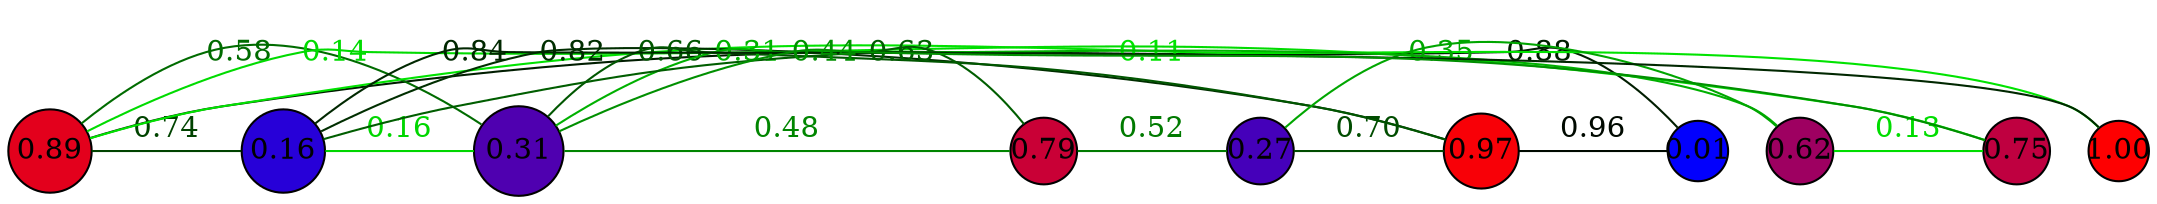 graph G {
    splines=true;
    overlap=false;
    sep="1.0";
    edge [minlen=2, constraint=false];
    0 [label="0.89", style=filled, fillcolor="#e3001c", width=0.55, height=0.55, fixedsize=true, shape=circle];
    1 [label="0.97", style=filled, fillcolor="#f80007", width=0.50, height=0.50, fixedsize=true, shape=circle];
    2 [label="0.62", style=filled, fillcolor="#9e0061", width=0.45, height=0.45, fixedsize=true, shape=circle];
    3 [label="0.16", style=filled, fillcolor="#2700d8", width=0.55, height=0.55, fixedsize=true, shape=circle];
    4 [label="0.01", style=filled, fillcolor="#0200fd", width=0.40, height=0.40, fixedsize=true, shape=circle];
    5 [label="0.31", style=filled, fillcolor="#4f00b0", width=0.60, height=0.60, fixedsize=true, shape=circle];
    6 [label="0.79", style=filled, fillcolor="#c90036", width=0.45, height=0.45, fixedsize=true, shape=circle];
    7 [label="1.00", style=filled, fillcolor="#fe0001", width=0.40, height=0.40, fixedsize=true, shape=circle];
    8 [label="0.75", style=filled, fillcolor="#bf0040", width=0.45, height=0.45, fixedsize=true, shape=circle];
    9 [label="0.27", style=filled, fillcolor="#4500ba", width=0.45, height=0.45, fixedsize=true, shape=circle];
    0 -- 3 [weight=0.74, color="#004300", fontcolor="#004300", label="0.74"];
    0 -- 4 [weight=0.88, color="#001d00", fontcolor="#001d00", label="0.88"];
    0 -- 5 [weight=0.58, color="#006b00", fontcolor="#006b00", label="0.58"];
    0 -- 7 [weight=0.11, color="#00e300", fontcolor="#00e300", label="0.11"];
    0 -- 8 [weight=0.14, color="#00db00", fontcolor="#00db00", label="0.14"];
    1 -- 3 [weight=0.82, color="#002e00", fontcolor="#002e00", label="0.82"];
    1 -- 4 [weight=0.96, color="#000900", fontcolor="#000900", label="0.96"];
    1 -- 5 [weight=0.66, color="#005600", fontcolor="#005600", label="0.66"];
    1 -- 9 [weight=0.70, color="#004c00", fontcolor="#004c00", label="0.70"];
    2 -- 5 [weight=0.31, color="#00b000", fontcolor="#00b000", label="0.31"];
    2 -- 8 [weight=0.13, color="#00dd00", fontcolor="#00dd00", label="0.13"];
    2 -- 9 [weight=0.35, color="#00a600", fontcolor="#00a600", label="0.35"];
    3 -- 5 [weight=0.16, color="#00d600", fontcolor="#00d600", label="0.16"];
    3 -- 6 [weight=0.63, color="#005d00", fontcolor="#005d00", label="0.63"];
    3 -- 7 [weight=0.84, color="#002700", fontcolor="#002700", label="0.84"];
    5 -- 6 [weight=0.48, color="#008500", fontcolor="#008500", label="0.48"];
    5 -- 8 [weight=0.44, color="#008f00", fontcolor="#008f00", label="0.44"];
    6 -- 9 [weight=0.52, color="#007a00", fontcolor="#007a00", label="0.52"];
}
